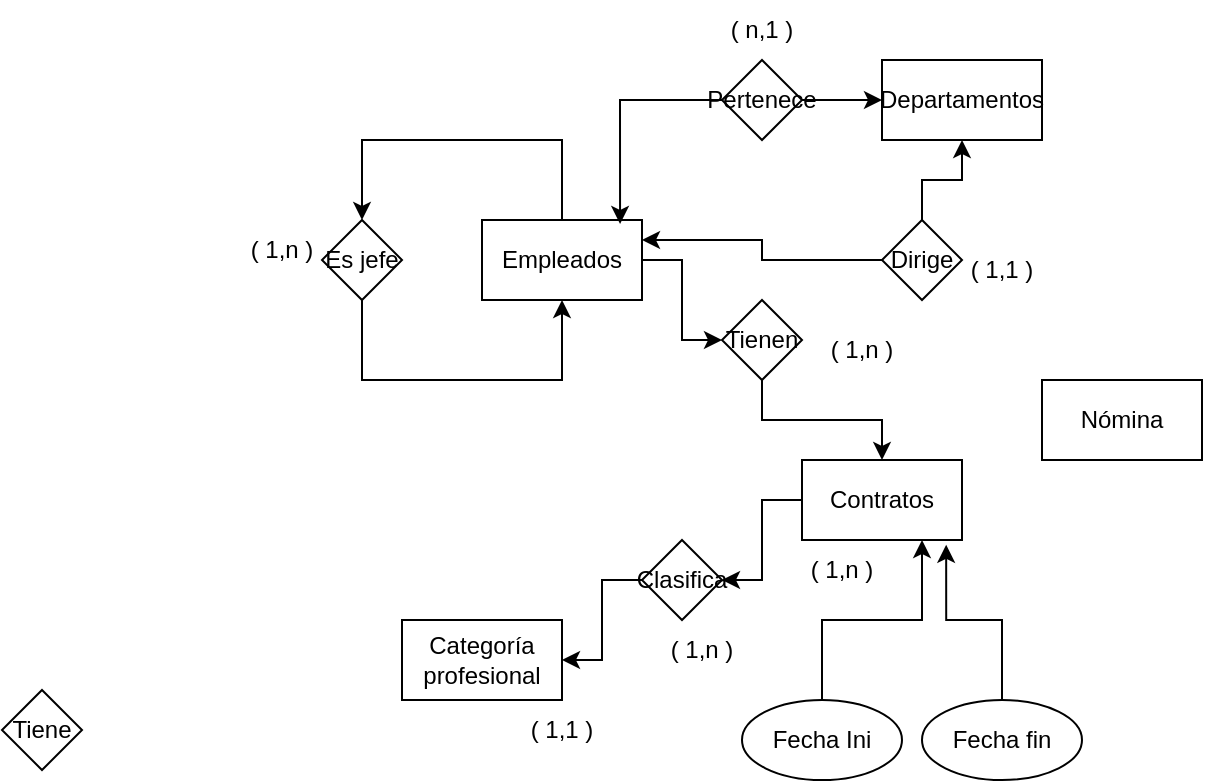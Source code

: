 <mxfile version="15.5.2" type="device"><diagram id="e-GwmOfxecpABmg0Rin8" name="Page-1"><mxGraphModel dx="1260" dy="482" grid="1" gridSize="10" guides="1" tooltips="1" connect="1" arrows="1" fold="1" page="1" pageScale="1" pageWidth="827" pageHeight="1169" math="0" shadow="0"><root><mxCell id="0"/><mxCell id="1" parent="0"/><mxCell id="QYOv2ZVuyziBSoQOJZHZ-3" style="edgeStyle=orthogonalEdgeStyle;rounded=0;orthogonalLoop=1;jettySize=auto;html=1;entryX=0.5;entryY=0;entryDx=0;entryDy=0;exitX=0;exitY=0.5;exitDx=0;exitDy=0;" edge="1" parent="1" source="QYOv2ZVuyziBSoQOJZHZ-1" target="QYOv2ZVuyziBSoQOJZHZ-2"><mxGeometry relative="1" as="geometry"><Array as="points"><mxPoint x="360" y="180"/><mxPoint x="360" y="120"/><mxPoint x="260" y="120"/></Array></mxGeometry></mxCell><mxCell id="QYOv2ZVuyziBSoQOJZHZ-7" style="edgeStyle=orthogonalEdgeStyle;rounded=0;orthogonalLoop=1;jettySize=auto;html=1;entryX=0;entryY=0.5;entryDx=0;entryDy=0;" edge="1" parent="1" source="QYOv2ZVuyziBSoQOJZHZ-1" target="QYOv2ZVuyziBSoQOJZHZ-5"><mxGeometry relative="1" as="geometry"/></mxCell><mxCell id="QYOv2ZVuyziBSoQOJZHZ-1" value="Empleados" style="rounded=0;whiteSpace=wrap;html=1;" vertex="1" parent="1"><mxGeometry x="320" y="160" width="80" height="40" as="geometry"/></mxCell><mxCell id="QYOv2ZVuyziBSoQOJZHZ-4" style="edgeStyle=orthogonalEdgeStyle;rounded=0;orthogonalLoop=1;jettySize=auto;html=1;entryX=0.5;entryY=1;entryDx=0;entryDy=0;exitX=0.5;exitY=1;exitDx=0;exitDy=0;" edge="1" parent="1" source="QYOv2ZVuyziBSoQOJZHZ-2" target="QYOv2ZVuyziBSoQOJZHZ-1"><mxGeometry relative="1" as="geometry"><Array as="points"><mxPoint x="260" y="240"/><mxPoint x="360" y="240"/></Array></mxGeometry></mxCell><mxCell id="QYOv2ZVuyziBSoQOJZHZ-2" value="Es jefe" style="rhombus;whiteSpace=wrap;html=1;" vertex="1" parent="1"><mxGeometry x="240" y="160" width="40" height="40" as="geometry"/></mxCell><mxCell id="QYOv2ZVuyziBSoQOJZHZ-8" style="edgeStyle=orthogonalEdgeStyle;rounded=0;orthogonalLoop=1;jettySize=auto;html=1;entryX=0.5;entryY=0;entryDx=0;entryDy=0;" edge="1" parent="1" source="QYOv2ZVuyziBSoQOJZHZ-5" target="QYOv2ZVuyziBSoQOJZHZ-6"><mxGeometry relative="1" as="geometry"/></mxCell><mxCell id="QYOv2ZVuyziBSoQOJZHZ-5" value="Tienen" style="rhombus;whiteSpace=wrap;html=1;" vertex="1" parent="1"><mxGeometry x="440" y="200" width="40" height="40" as="geometry"/></mxCell><mxCell id="QYOv2ZVuyziBSoQOJZHZ-22" style="edgeStyle=orthogonalEdgeStyle;rounded=0;orthogonalLoop=1;jettySize=auto;html=1;entryX=1;entryY=0.5;entryDx=0;entryDy=0;" edge="1" parent="1" source="QYOv2ZVuyziBSoQOJZHZ-6" target="QYOv2ZVuyziBSoQOJZHZ-21"><mxGeometry relative="1" as="geometry"/></mxCell><mxCell id="QYOv2ZVuyziBSoQOJZHZ-6" value="Contratos" style="rounded=0;whiteSpace=wrap;html=1;" vertex="1" parent="1"><mxGeometry x="480" y="280" width="80" height="40" as="geometry"/></mxCell><mxCell id="QYOv2ZVuyziBSoQOJZHZ-11" style="edgeStyle=orthogonalEdgeStyle;rounded=0;orthogonalLoop=1;jettySize=auto;html=1;entryX=0.863;entryY=0.05;entryDx=0;entryDy=0;entryPerimeter=0;" edge="1" parent="1" source="QYOv2ZVuyziBSoQOJZHZ-9" target="QYOv2ZVuyziBSoQOJZHZ-1"><mxGeometry relative="1" as="geometry"/></mxCell><mxCell id="QYOv2ZVuyziBSoQOJZHZ-12" style="edgeStyle=orthogonalEdgeStyle;rounded=0;orthogonalLoop=1;jettySize=auto;html=1;entryX=0;entryY=0.5;entryDx=0;entryDy=0;" edge="1" parent="1" source="QYOv2ZVuyziBSoQOJZHZ-9" target="QYOv2ZVuyziBSoQOJZHZ-10"><mxGeometry relative="1" as="geometry"/></mxCell><mxCell id="QYOv2ZVuyziBSoQOJZHZ-9" value="Pertenece" style="rhombus;whiteSpace=wrap;html=1;" vertex="1" parent="1"><mxGeometry x="440" y="80" width="40" height="40" as="geometry"/></mxCell><mxCell id="QYOv2ZVuyziBSoQOJZHZ-10" value="Departamentos" style="rounded=0;whiteSpace=wrap;html=1;" vertex="1" parent="1"><mxGeometry x="520" y="80" width="80" height="40" as="geometry"/></mxCell><mxCell id="QYOv2ZVuyziBSoQOJZHZ-14" style="edgeStyle=orthogonalEdgeStyle;rounded=0;orthogonalLoop=1;jettySize=auto;html=1;entryX=1;entryY=0.25;entryDx=0;entryDy=0;" edge="1" parent="1" source="QYOv2ZVuyziBSoQOJZHZ-13" target="QYOv2ZVuyziBSoQOJZHZ-1"><mxGeometry relative="1" as="geometry"/></mxCell><mxCell id="QYOv2ZVuyziBSoQOJZHZ-15" style="edgeStyle=orthogonalEdgeStyle;rounded=0;orthogonalLoop=1;jettySize=auto;html=1;" edge="1" parent="1" source="QYOv2ZVuyziBSoQOJZHZ-13" target="QYOv2ZVuyziBSoQOJZHZ-10"><mxGeometry relative="1" as="geometry"/></mxCell><mxCell id="QYOv2ZVuyziBSoQOJZHZ-13" value="Dirige" style="rhombus;whiteSpace=wrap;html=1;" vertex="1" parent="1"><mxGeometry x="520" y="160" width="40" height="40" as="geometry"/></mxCell><mxCell id="QYOv2ZVuyziBSoQOJZHZ-16" value="( 1,n )" style="text;html=1;strokeColor=none;fillColor=none;align=center;verticalAlign=middle;whiteSpace=wrap;rounded=0;" vertex="1" parent="1"><mxGeometry x="190" y="160" width="60" height="30" as="geometry"/></mxCell><mxCell id="QYOv2ZVuyziBSoQOJZHZ-17" value="( n,1 )" style="text;html=1;strokeColor=none;fillColor=none;align=center;verticalAlign=middle;whiteSpace=wrap;rounded=0;" vertex="1" parent="1"><mxGeometry x="430" y="50" width="60" height="30" as="geometry"/></mxCell><mxCell id="QYOv2ZVuyziBSoQOJZHZ-18" value="( 1,1 )" style="text;html=1;strokeColor=none;fillColor=none;align=center;verticalAlign=middle;whiteSpace=wrap;rounded=0;" vertex="1" parent="1"><mxGeometry x="550" y="170" width="60" height="30" as="geometry"/></mxCell><mxCell id="QYOv2ZVuyziBSoQOJZHZ-19" value="( 1,n )" style="text;html=1;strokeColor=none;fillColor=none;align=center;verticalAlign=middle;whiteSpace=wrap;rounded=0;" vertex="1" parent="1"><mxGeometry x="480" y="210" width="60" height="30" as="geometry"/></mxCell><mxCell id="QYOv2ZVuyziBSoQOJZHZ-20" value="Categoría profesional" style="rounded=0;whiteSpace=wrap;html=1;" vertex="1" parent="1"><mxGeometry x="280" y="360" width="80" height="40" as="geometry"/></mxCell><mxCell id="QYOv2ZVuyziBSoQOJZHZ-23" style="edgeStyle=orthogonalEdgeStyle;rounded=0;orthogonalLoop=1;jettySize=auto;html=1;" edge="1" parent="1" source="QYOv2ZVuyziBSoQOJZHZ-21" target="QYOv2ZVuyziBSoQOJZHZ-20"><mxGeometry relative="1" as="geometry"/></mxCell><mxCell id="QYOv2ZVuyziBSoQOJZHZ-21" value="Clasifica" style="rhombus;whiteSpace=wrap;html=1;" vertex="1" parent="1"><mxGeometry x="400" y="320" width="40" height="40" as="geometry"/></mxCell><mxCell id="QYOv2ZVuyziBSoQOJZHZ-24" value="( 1,n )" style="text;html=1;strokeColor=none;fillColor=none;align=center;verticalAlign=middle;whiteSpace=wrap;rounded=0;" vertex="1" parent="1"><mxGeometry x="400" y="360" width="60" height="30" as="geometry"/></mxCell><mxCell id="QYOv2ZVuyziBSoQOJZHZ-25" value="( 1,n )" style="text;html=1;strokeColor=none;fillColor=none;align=center;verticalAlign=middle;whiteSpace=wrap;rounded=0;" vertex="1" parent="1"><mxGeometry x="470" y="320" width="60" height="30" as="geometry"/></mxCell><mxCell id="QYOv2ZVuyziBSoQOJZHZ-26" value="( 1,1 )" style="text;html=1;strokeColor=none;fillColor=none;align=center;verticalAlign=middle;whiteSpace=wrap;rounded=0;" vertex="1" parent="1"><mxGeometry x="330" y="400" width="60" height="30" as="geometry"/></mxCell><mxCell id="QYOv2ZVuyziBSoQOJZHZ-27" value="Nómina" style="rounded=0;whiteSpace=wrap;html=1;" vertex="1" parent="1"><mxGeometry x="600" y="240" width="80" height="40" as="geometry"/></mxCell><mxCell id="QYOv2ZVuyziBSoQOJZHZ-28" value="Tiene" style="rhombus;whiteSpace=wrap;html=1;" vertex="1" parent="1"><mxGeometry x="80" y="395" width="40" height="40" as="geometry"/></mxCell><mxCell id="QYOv2ZVuyziBSoQOJZHZ-33" style="edgeStyle=orthogonalEdgeStyle;rounded=0;orthogonalLoop=1;jettySize=auto;html=1;entryX=0.901;entryY=1.06;entryDx=0;entryDy=0;entryPerimeter=0;" edge="1" parent="1" source="QYOv2ZVuyziBSoQOJZHZ-29" target="QYOv2ZVuyziBSoQOJZHZ-6"><mxGeometry relative="1" as="geometry"/></mxCell><mxCell id="QYOv2ZVuyziBSoQOJZHZ-29" value="Fecha fin" style="ellipse;whiteSpace=wrap;html=1;" vertex="1" parent="1"><mxGeometry x="540" y="400" width="80" height="40" as="geometry"/></mxCell><mxCell id="QYOv2ZVuyziBSoQOJZHZ-32" style="edgeStyle=orthogonalEdgeStyle;rounded=0;orthogonalLoop=1;jettySize=auto;html=1;entryX=0.75;entryY=1;entryDx=0;entryDy=0;" edge="1" parent="1" source="QYOv2ZVuyziBSoQOJZHZ-30" target="QYOv2ZVuyziBSoQOJZHZ-6"><mxGeometry relative="1" as="geometry"/></mxCell><mxCell id="QYOv2ZVuyziBSoQOJZHZ-30" value="Fecha Ini" style="ellipse;whiteSpace=wrap;html=1;" vertex="1" parent="1"><mxGeometry x="450" y="400" width="80" height="40" as="geometry"/></mxCell></root></mxGraphModel></diagram></mxfile>
